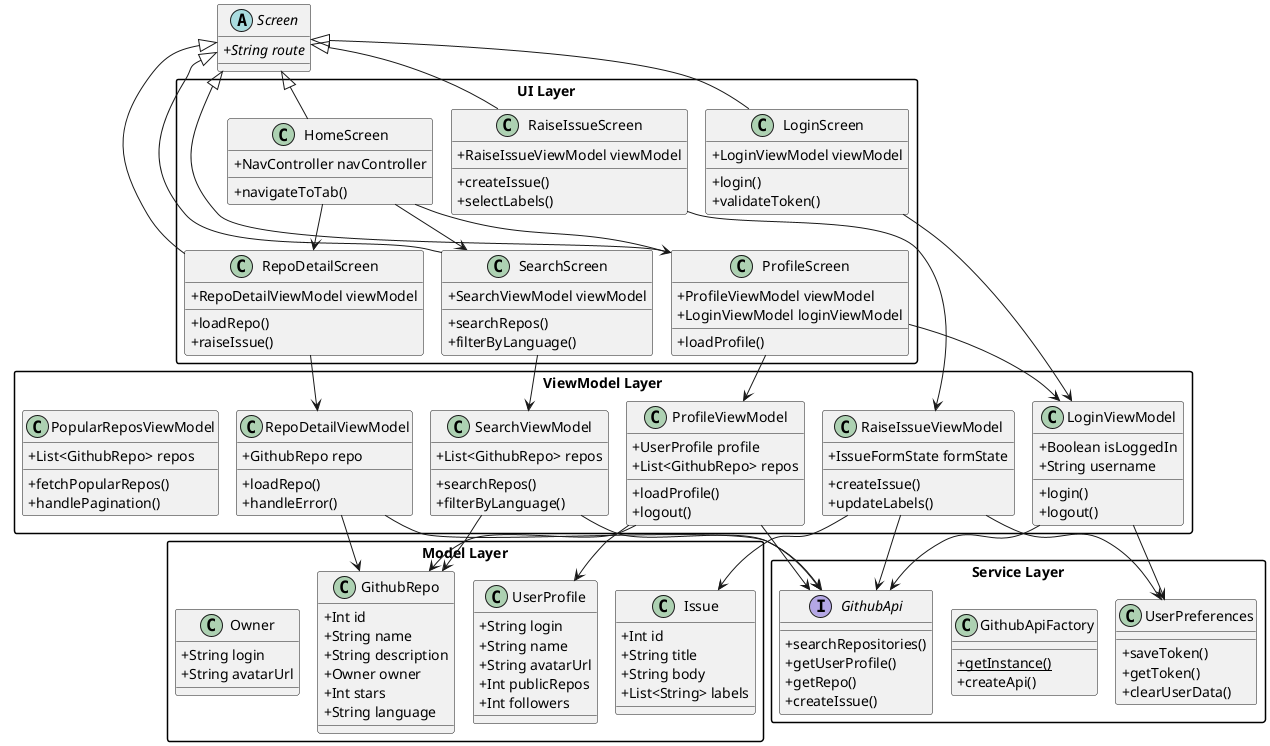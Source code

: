 @startuml GitHubAppCoreClasses
!pragma layout smetana
' Style settings
skinparam classAttributeIconSize 0
skinparam packageStyle rectangle
skinparam linetype ortho

' UI Layer
package "UI Layer" {
    class HomeScreen {
        + NavController navController
        + navigateToTab()
    }

    class ProfileScreen {
        + ProfileViewModel viewModel
        + LoginViewModel loginViewModel
        + loadProfile()
    }

    class RepoDetailScreen {
        + RepoDetailViewModel viewModel
        + loadRepo()
        + raiseIssue()
    }

    class SearchScreen {
        + SearchViewModel viewModel
        + searchRepos()
        + filterByLanguage()
    }

    class LoginScreen {
        + LoginViewModel viewModel
        + login()
        + validateToken()
    }

    class RaiseIssueScreen {
        + RaiseIssueViewModel viewModel
        + createIssue()
        + selectLabels()
    }
}

' ViewModel Layer
package "ViewModel Layer" {
    class ProfileViewModel {
        + UserProfile profile
        + List<GithubRepo> repos
        + loadProfile()
        + logout()
    }

    class LoginViewModel {
        + Boolean isLoggedIn
        + String username
        + login()
        + logout()
    }

    class RepoDetailViewModel {
        + GithubRepo repo
        + loadRepo()
        + handleError()
    }

    class SearchViewModel {
        + List<GithubRepo> repos
        + searchRepos()
        + filterByLanguage()
    }

    class RaiseIssueViewModel {
        + IssueFormState formState
        + createIssue()
        + updateLabels()
    }

    class PopularReposViewModel {
        + List<GithubRepo> repos
        + fetchPopularRepos()
        + handlePagination()
    }
}

' Model Layer
package "Model Layer" {
    class GithubRepo {
        + Int id
        + String name
        + String description
        + Owner owner
        + Int stars
        + String language
    }

    class UserProfile {
        + String login
        + String name
        + String avatarUrl
        + Int publicRepos
        + Int followers
    }

    class Issue {
        + Int id
        + String title
        + String body
        + List<String> labels
    }

    class Owner {
        + String login
        + String avatarUrl
    }
}

' Service Layer
package "Service Layer" {
    interface GithubApi {
        + searchRepositories()
        + getUserProfile()
        + getRepo()
        + createIssue()
    }

    class GithubApiFactory {
        + {static} getInstance()
        + createApi()
    }

    class UserPreferences {
        + saveToken()
        + getToken()
        + clearUserData()
    }
}

' Navigation
abstract class Screen {
    + {abstract} String route
}

' Key Relationships
HomeScreen --> ProfileScreen
HomeScreen --> RepoDetailScreen
HomeScreen --> SearchScreen
ProfileScreen --> ProfileViewModel
ProfileScreen --> LoginViewModel
RepoDetailScreen --> RepoDetailViewModel
SearchScreen --> SearchViewModel
LoginScreen --> LoginViewModel
RaiseIssueScreen --> RaiseIssueViewModel

ProfileViewModel --> UserProfile
ProfileViewModel --> GithubRepo
RepoDetailViewModel --> GithubRepo
SearchViewModel --> GithubRepo
RaiseIssueViewModel --> Issue

ProfileViewModel --> GithubApi
LoginViewModel --> GithubApi
RepoDetailViewModel --> GithubApi
SearchViewModel --> GithubApi
RaiseIssueViewModel --> GithubApi

LoginViewModel --> UserPreferences
RaiseIssueViewModel --> UserPreferences

Screen <|-- HomeScreen
Screen <|-- ProfileScreen
Screen <|-- RepoDetailScreen
Screen <|-- SearchScreen
Screen <|-- LoginScreen
Screen <|-- RaiseIssueScreen

@enduml
